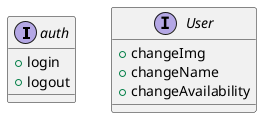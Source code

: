 @startuml api

interface auth {
+ login
+ logout
}

interface User {
+ changeImg
+ changeName
+ changeAvailability
}

@enduml